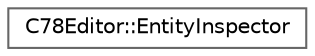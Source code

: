 digraph "Graphical Class Hierarchy"
{
 // LATEX_PDF_SIZE
  bgcolor="transparent";
  edge [fontname=Helvetica,fontsize=10,labelfontname=Helvetica,labelfontsize=10];
  node [fontname=Helvetica,fontsize=10,shape=box,height=0.2,width=0.4];
  rankdir="LR";
  Node0 [id="Node000000",label="C78Editor::EntityInspector",height=0.2,width=0.4,color="grey40", fillcolor="white", style="filled",URL="$d0/d88/class_c78_editor_1_1_entity_inspector.html",tooltip=" "];
}
